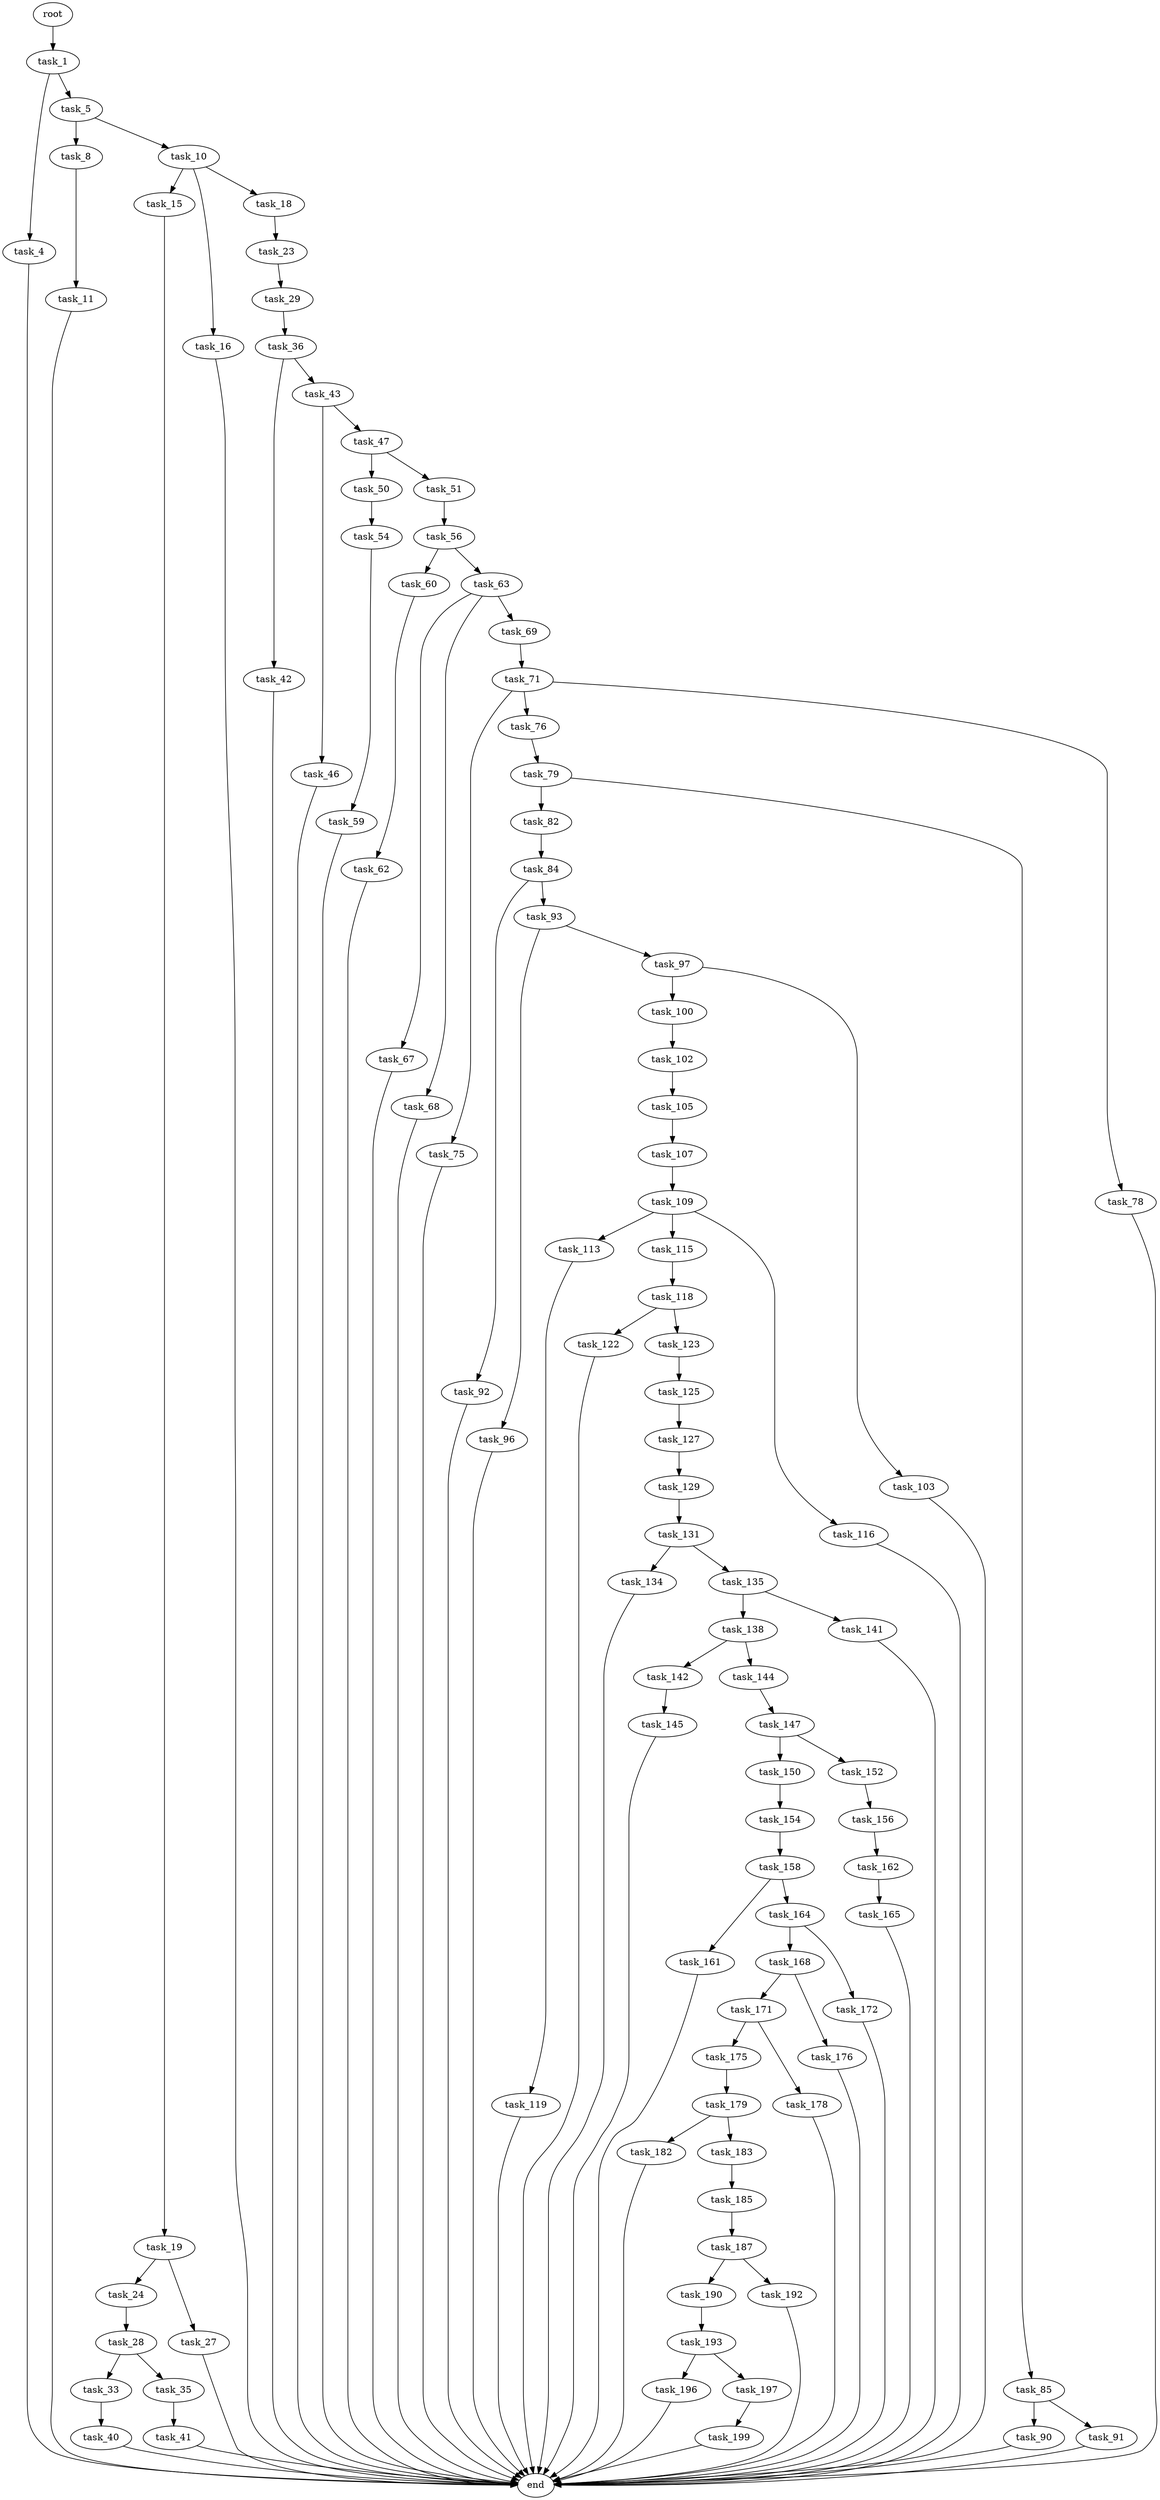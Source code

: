 digraph G {
  root [size="0.000000"];
  task_1 [size="50281488527.000000"];
  task_4 [size="68719476736.000000"];
  task_5 [size="517039736.000000"];
  task_8 [size="102655124745.000000"];
  task_10 [size="15721275336.000000"];
  task_11 [size="121878646873.000000"];
  task_15 [size="277078863196.000000"];
  task_16 [size="5703354089.000000"];
  task_18 [size="9410147428.000000"];
  task_19 [size="212022430965.000000"];
  task_23 [size="19854336662.000000"];
  task_24 [size="231928233984.000000"];
  task_27 [size="15651751858.000000"];
  task_28 [size="68719476736.000000"];
  task_29 [size="134217728000.000000"];
  task_33 [size="642061479225.000000"];
  task_35 [size="368293445632.000000"];
  task_36 [size="2939449167.000000"];
  task_40 [size="368293445632.000000"];
  task_41 [size="68719476736.000000"];
  task_42 [size="1797538139.000000"];
  task_43 [size="950561027493.000000"];
  task_46 [size="336413346.000000"];
  task_47 [size="28194243009.000000"];
  task_50 [size="19094572761.000000"];
  task_51 [size="68719476736.000000"];
  task_54 [size="786264091422.000000"];
  task_56 [size="438866787189.000000"];
  task_59 [size="7366673581.000000"];
  task_60 [size="780389934093.000000"];
  task_62 [size="23877392079.000000"];
  task_63 [size="221272149635.000000"];
  task_67 [size="2085780294.000000"];
  task_68 [size="813469393572.000000"];
  task_69 [size="368293445632.000000"];
  task_71 [size="3489689752.000000"];
  task_75 [size="1469122674.000000"];
  task_76 [size="52426819269.000000"];
  task_78 [size="134217728000.000000"];
  task_79 [size="2692312397.000000"];
  task_82 [size="588478089372.000000"];
  task_84 [size="947140254451.000000"];
  task_85 [size="368293445632.000000"];
  task_90 [size="28991029248.000000"];
  task_91 [size="1073741824000.000000"];
  task_92 [size="231928233984.000000"];
  task_93 [size="2305317151.000000"];
  task_96 [size="15485120112.000000"];
  task_97 [size="432286408258.000000"];
  task_100 [size="134217728000.000000"];
  task_102 [size="8589934592.000000"];
  task_103 [size="782757789696.000000"];
  task_105 [size="7404110675.000000"];
  task_107 [size="8073782408.000000"];
  task_109 [size="549755813888.000000"];
  task_113 [size="35899373971.000000"];
  task_115 [size="18666817341.000000"];
  task_116 [size="1773263465.000000"];
  task_118 [size="782757789696.000000"];
  task_119 [size="40171977935.000000"];
  task_122 [size="40764946378.000000"];
  task_123 [size="44858239730.000000"];
  task_125 [size="549755813888.000000"];
  task_127 [size="249770888910.000000"];
  task_129 [size="8589934592.000000"];
  task_131 [size="188961635069.000000"];
  task_134 [size="44499736877.000000"];
  task_135 [size="19510022594.000000"];
  task_138 [size="27649121722.000000"];
  task_141 [size="65804489267.000000"];
  task_142 [size="782757789696.000000"];
  task_144 [size="8589934592.000000"];
  task_145 [size="26714432362.000000"];
  task_147 [size="29575972476.000000"];
  task_150 [size="549755813888.000000"];
  task_152 [size="9804850830.000000"];
  task_154 [size="10583881226.000000"];
  task_156 [size="238079472180.000000"];
  task_158 [size="2306762620.000000"];
  task_161 [size="69154018750.000000"];
  task_162 [size="71274911171.000000"];
  task_164 [size="298557203054.000000"];
  task_165 [size="246819104172.000000"];
  task_168 [size="8589934592.000000"];
  task_171 [size="37897707669.000000"];
  task_172 [size="549755813888.000000"];
  task_175 [size="68719476736.000000"];
  task_176 [size="459587828109.000000"];
  task_178 [size="1807924826.000000"];
  task_179 [size="44195879475.000000"];
  task_182 [size="856945486543.000000"];
  task_183 [size="7329508274.000000"];
  task_185 [size="854717811714.000000"];
  task_187 [size="8589934592.000000"];
  task_190 [size="90100975429.000000"];
  task_192 [size="6775378230.000000"];
  task_193 [size="4793979314.000000"];
  task_196 [size="1073741824000.000000"];
  task_197 [size="231928233984.000000"];
  task_199 [size="782757789696.000000"];
  end [size="0.000000"];

  root -> task_1 [size="1.000000"];
  task_1 -> task_4 [size="75497472.000000"];
  task_1 -> task_5 [size="75497472.000000"];
  task_4 -> end [size="1.000000"];
  task_5 -> task_8 [size="33554432.000000"];
  task_5 -> task_10 [size="33554432.000000"];
  task_8 -> task_11 [size="75497472.000000"];
  task_10 -> task_15 [size="301989888.000000"];
  task_10 -> task_16 [size="301989888.000000"];
  task_10 -> task_18 [size="301989888.000000"];
  task_11 -> end [size="1.000000"];
  task_15 -> task_19 [size="411041792.000000"];
  task_16 -> end [size="1.000000"];
  task_18 -> task_23 [size="536870912.000000"];
  task_19 -> task_24 [size="536870912.000000"];
  task_19 -> task_27 [size="536870912.000000"];
  task_23 -> task_29 [size="411041792.000000"];
  task_24 -> task_28 [size="301989888.000000"];
  task_27 -> end [size="1.000000"];
  task_28 -> task_33 [size="134217728.000000"];
  task_28 -> task_35 [size="134217728.000000"];
  task_29 -> task_36 [size="209715200.000000"];
  task_33 -> task_40 [size="411041792.000000"];
  task_35 -> task_41 [size="411041792.000000"];
  task_36 -> task_42 [size="134217728.000000"];
  task_36 -> task_43 [size="134217728.000000"];
  task_40 -> end [size="1.000000"];
  task_41 -> end [size="1.000000"];
  task_42 -> end [size="1.000000"];
  task_43 -> task_46 [size="679477248.000000"];
  task_43 -> task_47 [size="679477248.000000"];
  task_46 -> end [size="1.000000"];
  task_47 -> task_50 [size="679477248.000000"];
  task_47 -> task_51 [size="679477248.000000"];
  task_50 -> task_54 [size="301989888.000000"];
  task_51 -> task_56 [size="134217728.000000"];
  task_54 -> task_59 [size="679477248.000000"];
  task_56 -> task_60 [size="411041792.000000"];
  task_56 -> task_63 [size="411041792.000000"];
  task_59 -> end [size="1.000000"];
  task_60 -> task_62 [size="679477248.000000"];
  task_62 -> end [size="1.000000"];
  task_63 -> task_67 [size="838860800.000000"];
  task_63 -> task_68 [size="838860800.000000"];
  task_63 -> task_69 [size="838860800.000000"];
  task_67 -> end [size="1.000000"];
  task_68 -> end [size="1.000000"];
  task_69 -> task_71 [size="411041792.000000"];
  task_71 -> task_75 [size="411041792.000000"];
  task_71 -> task_76 [size="411041792.000000"];
  task_71 -> task_78 [size="411041792.000000"];
  task_75 -> end [size="1.000000"];
  task_76 -> task_79 [size="838860800.000000"];
  task_78 -> end [size="1.000000"];
  task_79 -> task_82 [size="134217728.000000"];
  task_79 -> task_85 [size="134217728.000000"];
  task_82 -> task_84 [size="536870912.000000"];
  task_84 -> task_92 [size="679477248.000000"];
  task_84 -> task_93 [size="679477248.000000"];
  task_85 -> task_90 [size="411041792.000000"];
  task_85 -> task_91 [size="411041792.000000"];
  task_90 -> end [size="1.000000"];
  task_91 -> end [size="1.000000"];
  task_92 -> end [size="1.000000"];
  task_93 -> task_96 [size="75497472.000000"];
  task_93 -> task_97 [size="75497472.000000"];
  task_96 -> end [size="1.000000"];
  task_97 -> task_100 [size="838860800.000000"];
  task_97 -> task_103 [size="838860800.000000"];
  task_100 -> task_102 [size="209715200.000000"];
  task_102 -> task_105 [size="33554432.000000"];
  task_103 -> end [size="1.000000"];
  task_105 -> task_107 [size="209715200.000000"];
  task_107 -> task_109 [size="209715200.000000"];
  task_109 -> task_113 [size="536870912.000000"];
  task_109 -> task_115 [size="536870912.000000"];
  task_109 -> task_116 [size="536870912.000000"];
  task_113 -> task_119 [size="838860800.000000"];
  task_115 -> task_118 [size="33554432.000000"];
  task_116 -> end [size="1.000000"];
  task_118 -> task_122 [size="679477248.000000"];
  task_118 -> task_123 [size="679477248.000000"];
  task_119 -> end [size="1.000000"];
  task_122 -> end [size="1.000000"];
  task_123 -> task_125 [size="33554432.000000"];
  task_125 -> task_127 [size="536870912.000000"];
  task_127 -> task_129 [size="536870912.000000"];
  task_129 -> task_131 [size="33554432.000000"];
  task_131 -> task_134 [size="411041792.000000"];
  task_131 -> task_135 [size="411041792.000000"];
  task_134 -> end [size="1.000000"];
  task_135 -> task_138 [size="536870912.000000"];
  task_135 -> task_141 [size="536870912.000000"];
  task_138 -> task_142 [size="134217728.000000"];
  task_138 -> task_144 [size="134217728.000000"];
  task_141 -> end [size="1.000000"];
  task_142 -> task_145 [size="679477248.000000"];
  task_144 -> task_147 [size="33554432.000000"];
  task_145 -> end [size="1.000000"];
  task_147 -> task_150 [size="838860800.000000"];
  task_147 -> task_152 [size="838860800.000000"];
  task_150 -> task_154 [size="536870912.000000"];
  task_152 -> task_156 [size="411041792.000000"];
  task_154 -> task_158 [size="209715200.000000"];
  task_156 -> task_162 [size="411041792.000000"];
  task_158 -> task_161 [size="134217728.000000"];
  task_158 -> task_164 [size="134217728.000000"];
  task_161 -> end [size="1.000000"];
  task_162 -> task_165 [size="209715200.000000"];
  task_164 -> task_168 [size="536870912.000000"];
  task_164 -> task_172 [size="536870912.000000"];
  task_165 -> end [size="1.000000"];
  task_168 -> task_171 [size="33554432.000000"];
  task_168 -> task_176 [size="33554432.000000"];
  task_171 -> task_175 [size="75497472.000000"];
  task_171 -> task_178 [size="75497472.000000"];
  task_172 -> end [size="1.000000"];
  task_175 -> task_179 [size="134217728.000000"];
  task_176 -> end [size="1.000000"];
  task_178 -> end [size="1.000000"];
  task_179 -> task_182 [size="838860800.000000"];
  task_179 -> task_183 [size="838860800.000000"];
  task_182 -> end [size="1.000000"];
  task_183 -> task_185 [size="301989888.000000"];
  task_185 -> task_187 [size="679477248.000000"];
  task_187 -> task_190 [size="33554432.000000"];
  task_187 -> task_192 [size="33554432.000000"];
  task_190 -> task_193 [size="301989888.000000"];
  task_192 -> end [size="1.000000"];
  task_193 -> task_196 [size="209715200.000000"];
  task_193 -> task_197 [size="209715200.000000"];
  task_196 -> end [size="1.000000"];
  task_197 -> task_199 [size="301989888.000000"];
  task_199 -> end [size="1.000000"];
}
